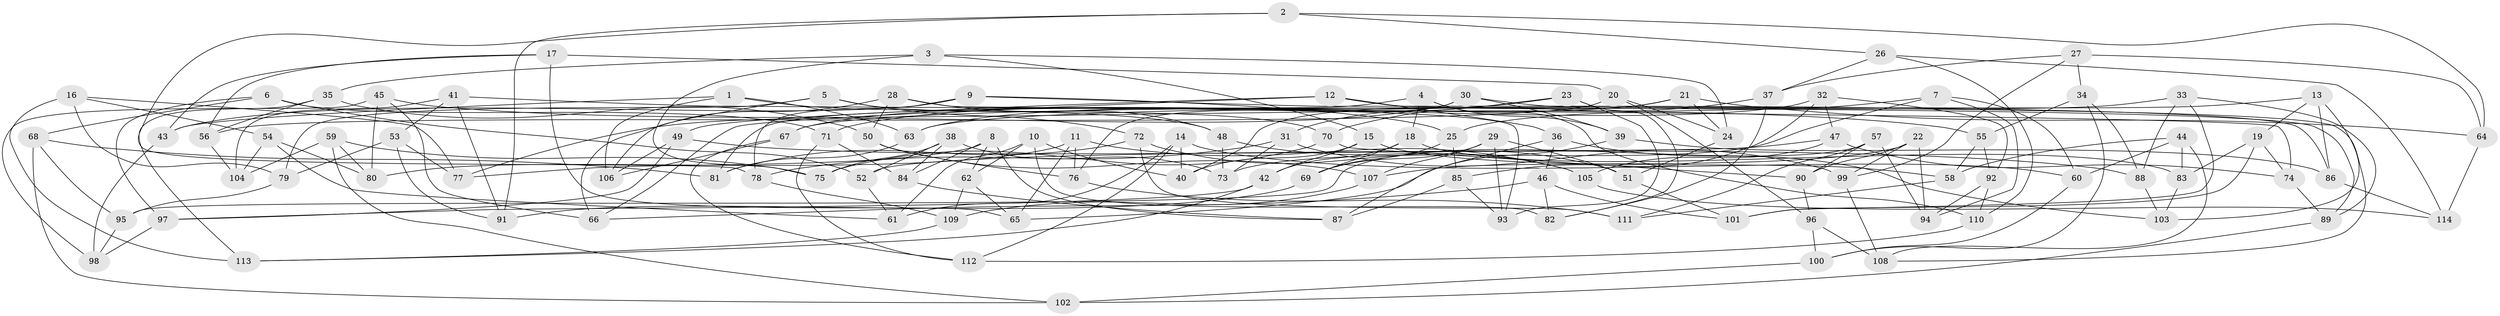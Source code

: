 // Generated by graph-tools (version 1.1) at 2025/56/03/09/25 04:56:11]
// undirected, 114 vertices, 228 edges
graph export_dot {
graph [start="1"]
  node [color=gray90,style=filled];
  1;
  2;
  3;
  4;
  5;
  6;
  7;
  8;
  9;
  10;
  11;
  12;
  13;
  14;
  15;
  16;
  17;
  18;
  19;
  20;
  21;
  22;
  23;
  24;
  25;
  26;
  27;
  28;
  29;
  30;
  31;
  32;
  33;
  34;
  35;
  36;
  37;
  38;
  39;
  40;
  41;
  42;
  43;
  44;
  45;
  46;
  47;
  48;
  49;
  50;
  51;
  52;
  53;
  54;
  55;
  56;
  57;
  58;
  59;
  60;
  61;
  62;
  63;
  64;
  65;
  66;
  67;
  68;
  69;
  70;
  71;
  72;
  73;
  74;
  75;
  76;
  77;
  78;
  79;
  80;
  81;
  82;
  83;
  84;
  85;
  86;
  87;
  88;
  89;
  90;
  91;
  92;
  93;
  94;
  95;
  96;
  97;
  98;
  99;
  100;
  101;
  102;
  103;
  104;
  105;
  106;
  107;
  108;
  109;
  110;
  111;
  112;
  113;
  114;
  1 -- 43;
  1 -- 48;
  1 -- 106;
  1 -- 63;
  2 -- 26;
  2 -- 78;
  2 -- 91;
  2 -- 64;
  3 -- 75;
  3 -- 24;
  3 -- 15;
  3 -- 35;
  4 -- 110;
  4 -- 18;
  4 -- 81;
  4 -- 39;
  5 -- 72;
  5 -- 79;
  5 -- 70;
  5 -- 106;
  6 -- 68;
  6 -- 97;
  6 -- 52;
  6 -- 71;
  7 -- 60;
  7 -- 94;
  7 -- 73;
  7 -- 25;
  8 -- 77;
  8 -- 62;
  8 -- 87;
  8 -- 84;
  9 -- 25;
  9 -- 78;
  9 -- 43;
  9 -- 86;
  10 -- 61;
  10 -- 82;
  10 -- 40;
  10 -- 62;
  11 -- 76;
  11 -- 80;
  11 -- 65;
  11 -- 105;
  12 -- 36;
  12 -- 66;
  12 -- 89;
  12 -- 49;
  13 -- 86;
  13 -- 103;
  13 -- 19;
  13 -- 63;
  14 -- 40;
  14 -- 112;
  14 -- 61;
  14 -- 60;
  15 -- 58;
  15 -- 42;
  15 -- 40;
  16 -- 79;
  16 -- 113;
  16 -- 54;
  16 -- 77;
  17 -- 20;
  17 -- 43;
  17 -- 56;
  17 -- 65;
  18 -- 42;
  18 -- 83;
  18 -- 69;
  19 -- 83;
  19 -- 101;
  19 -- 74;
  20 -- 56;
  20 -- 24;
  20 -- 96;
  21 -- 71;
  21 -- 24;
  21 -- 64;
  21 -- 40;
  22 -- 107;
  22 -- 90;
  22 -- 99;
  22 -- 94;
  23 -- 93;
  23 -- 31;
  23 -- 67;
  23 -- 82;
  24 -- 51;
  25 -- 69;
  25 -- 85;
  26 -- 37;
  26 -- 110;
  26 -- 114;
  27 -- 37;
  27 -- 99;
  27 -- 34;
  27 -- 64;
  28 -- 93;
  28 -- 50;
  28 -- 48;
  28 -- 66;
  29 -- 69;
  29 -- 107;
  29 -- 51;
  29 -- 93;
  30 -- 108;
  30 -- 39;
  30 -- 76;
  30 -- 77;
  31 -- 99;
  31 -- 73;
  31 -- 78;
  32 -- 85;
  32 -- 63;
  32 -- 92;
  32 -- 47;
  33 -- 101;
  33 -- 88;
  33 -- 89;
  33 -- 67;
  34 -- 88;
  34 -- 55;
  34 -- 100;
  35 -- 113;
  35 -- 50;
  35 -- 56;
  36 -- 103;
  36 -- 46;
  36 -- 87;
  37 -- 70;
  37 -- 82;
  38 -- 75;
  38 -- 84;
  38 -- 73;
  38 -- 52;
  39 -- 86;
  39 -- 65;
  41 -- 104;
  41 -- 74;
  41 -- 53;
  41 -- 91;
  42 -- 113;
  42 -- 97;
  43 -- 98;
  44 -- 58;
  44 -- 60;
  44 -- 83;
  44 -- 108;
  45 -- 55;
  45 -- 80;
  45 -- 66;
  45 -- 98;
  46 -- 101;
  46 -- 82;
  46 -- 66;
  47 -- 105;
  47 -- 74;
  47 -- 52;
  48 -- 73;
  48 -- 51;
  49 -- 97;
  49 -- 106;
  49 -- 88;
  50 -- 107;
  50 -- 76;
  51 -- 101;
  52 -- 61;
  53 -- 77;
  53 -- 91;
  53 -- 79;
  54 -- 80;
  54 -- 61;
  54 -- 104;
  55 -- 92;
  55 -- 58;
  56 -- 104;
  57 -- 95;
  57 -- 94;
  57 -- 111;
  57 -- 90;
  58 -- 111;
  59 -- 75;
  59 -- 102;
  59 -- 104;
  59 -- 80;
  60 -- 100;
  62 -- 109;
  62 -- 65;
  63 -- 81;
  64 -- 114;
  67 -- 106;
  67 -- 112;
  68 -- 81;
  68 -- 102;
  68 -- 95;
  69 -- 91;
  70 -- 90;
  70 -- 75;
  71 -- 84;
  71 -- 112;
  72 -- 105;
  72 -- 81;
  72 -- 111;
  74 -- 89;
  76 -- 111;
  78 -- 109;
  79 -- 95;
  83 -- 103;
  84 -- 87;
  85 -- 87;
  85 -- 93;
  86 -- 114;
  88 -- 103;
  89 -- 102;
  90 -- 96;
  92 -- 110;
  92 -- 94;
  95 -- 98;
  96 -- 108;
  96 -- 100;
  97 -- 98;
  99 -- 108;
  100 -- 102;
  105 -- 114;
  107 -- 109;
  109 -- 113;
  110 -- 112;
}
